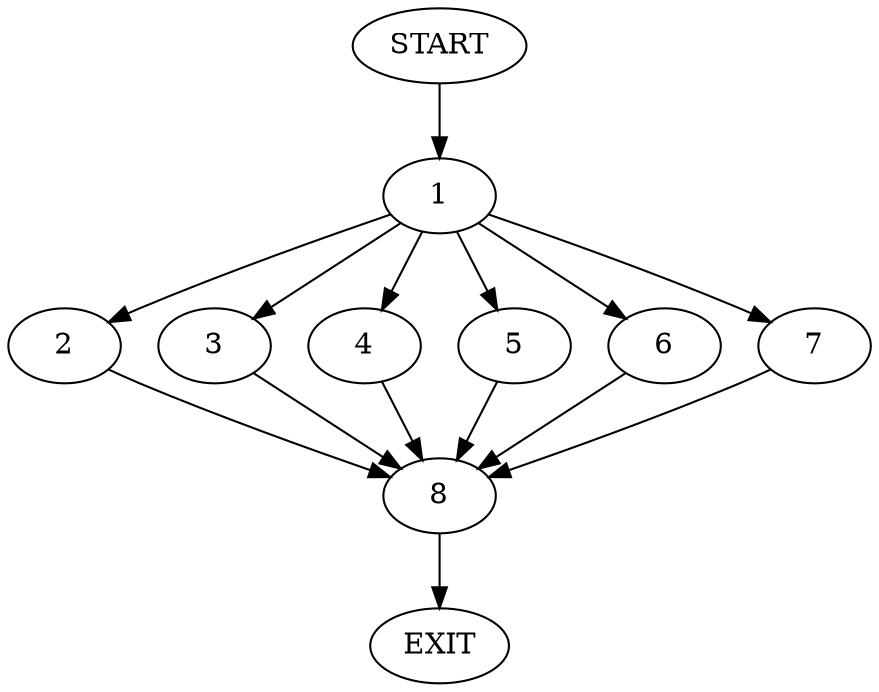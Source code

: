 digraph {
0 [label="START"]
9 [label="EXIT"]
0 -> 1
1 -> 2
1 -> 3
1 -> 4
1 -> 5
1 -> 6
1 -> 7
3 -> 8
4 -> 8
2 -> 8
7 -> 8
5 -> 8
6 -> 8
8 -> 9
}
